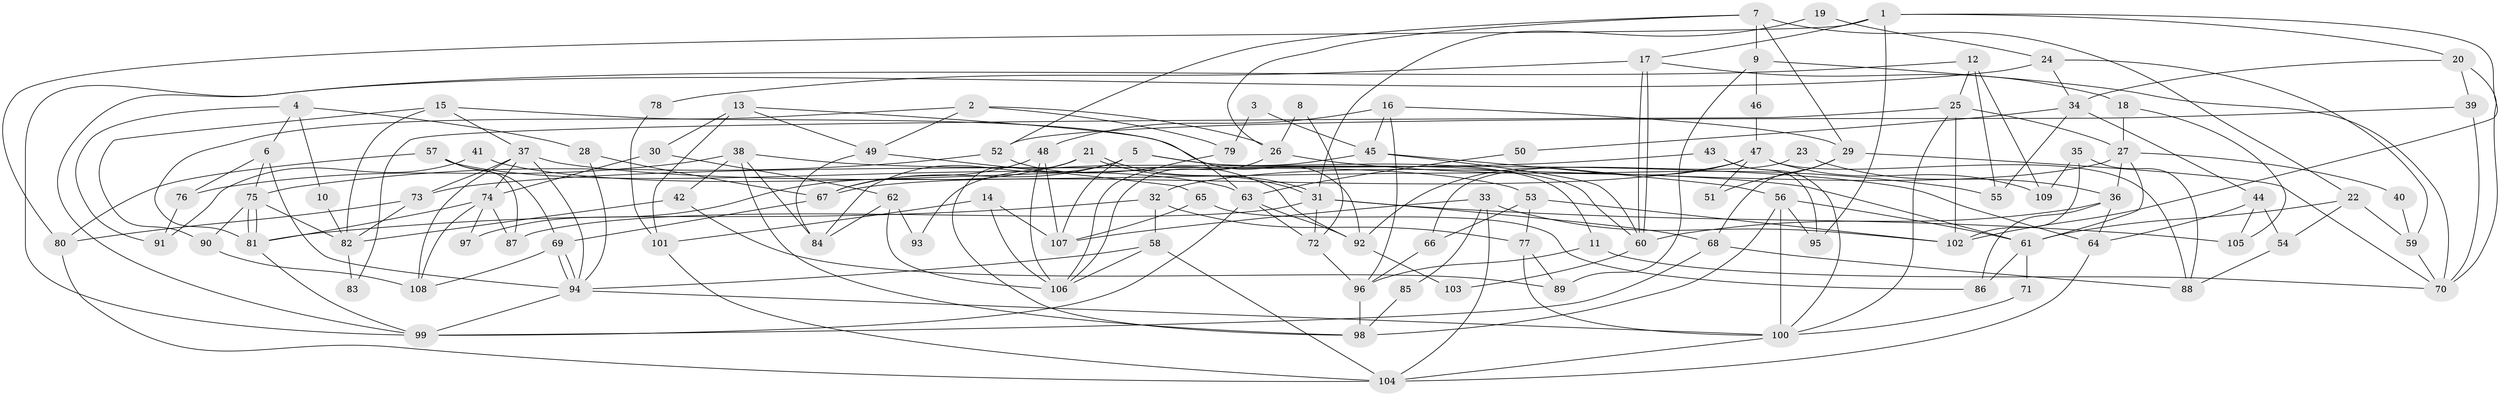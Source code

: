 // coarse degree distribution, {7: 0.11842105263157894, 6: 0.13157894736842105, 3: 0.19736842105263158, 5: 0.14473684210526316, 8: 0.06578947368421052, 4: 0.19736842105263158, 2: 0.11842105263157894, 9: 0.013157894736842105, 10: 0.013157894736842105}
// Generated by graph-tools (version 1.1) at 2025/52/02/27/25 19:52:08]
// undirected, 109 vertices, 218 edges
graph export_dot {
graph [start="1"]
  node [color=gray90,style=filled];
  1;
  2;
  3;
  4;
  5;
  6;
  7;
  8;
  9;
  10;
  11;
  12;
  13;
  14;
  15;
  16;
  17;
  18;
  19;
  20;
  21;
  22;
  23;
  24;
  25;
  26;
  27;
  28;
  29;
  30;
  31;
  32;
  33;
  34;
  35;
  36;
  37;
  38;
  39;
  40;
  41;
  42;
  43;
  44;
  45;
  46;
  47;
  48;
  49;
  50;
  51;
  52;
  53;
  54;
  55;
  56;
  57;
  58;
  59;
  60;
  61;
  62;
  63;
  64;
  65;
  66;
  67;
  68;
  69;
  70;
  71;
  72;
  73;
  74;
  75;
  76;
  77;
  78;
  79;
  80;
  81;
  82;
  83;
  84;
  85;
  86;
  87;
  88;
  89;
  90;
  91;
  92;
  93;
  94;
  95;
  96;
  97;
  98;
  99;
  100;
  101;
  102;
  103;
  104;
  105;
  106;
  107;
  108;
  109;
  1 -- 95;
  1 -- 17;
  1 -- 20;
  1 -- 80;
  1 -- 102;
  2 -- 26;
  2 -- 81;
  2 -- 49;
  2 -- 79;
  3 -- 79;
  3 -- 45;
  4 -- 28;
  4 -- 6;
  4 -- 10;
  4 -- 91;
  5 -- 67;
  5 -- 60;
  5 -- 11;
  5 -- 84;
  5 -- 107;
  6 -- 75;
  6 -- 94;
  6 -- 76;
  7 -- 9;
  7 -- 22;
  7 -- 26;
  7 -- 29;
  7 -- 52;
  8 -- 72;
  8 -- 26;
  9 -- 70;
  9 -- 89;
  9 -- 46;
  10 -- 82;
  11 -- 70;
  11 -- 96;
  12 -- 25;
  12 -- 55;
  12 -- 99;
  12 -- 109;
  13 -- 101;
  13 -- 49;
  13 -- 30;
  13 -- 63;
  14 -- 107;
  14 -- 106;
  14 -- 101;
  15 -- 90;
  15 -- 37;
  15 -- 82;
  15 -- 92;
  16 -- 48;
  16 -- 96;
  16 -- 29;
  16 -- 45;
  17 -- 18;
  17 -- 60;
  17 -- 60;
  17 -- 78;
  18 -- 27;
  18 -- 105;
  19 -- 31;
  19 -- 24;
  20 -- 70;
  20 -- 34;
  20 -- 39;
  21 -- 98;
  21 -- 31;
  21 -- 31;
  21 -- 97;
  22 -- 61;
  22 -- 59;
  22 -- 54;
  23 -- 36;
  23 -- 66;
  24 -- 99;
  24 -- 34;
  24 -- 59;
  25 -- 102;
  25 -- 100;
  25 -- 27;
  25 -- 83;
  26 -- 106;
  26 -- 55;
  27 -- 32;
  27 -- 36;
  27 -- 40;
  27 -- 61;
  28 -- 94;
  28 -- 67;
  29 -- 51;
  29 -- 68;
  29 -- 70;
  30 -- 74;
  30 -- 62;
  31 -- 68;
  31 -- 72;
  31 -- 87;
  31 -- 105;
  32 -- 81;
  32 -- 58;
  32 -- 77;
  33 -- 102;
  33 -- 104;
  33 -- 85;
  33 -- 107;
  34 -- 44;
  34 -- 50;
  34 -- 55;
  35 -- 109;
  35 -- 88;
  35 -- 102;
  36 -- 60;
  36 -- 64;
  36 -- 86;
  37 -- 108;
  37 -- 94;
  37 -- 61;
  37 -- 73;
  37 -- 74;
  38 -- 84;
  38 -- 98;
  38 -- 42;
  38 -- 64;
  38 -- 76;
  39 -- 52;
  39 -- 70;
  40 -- 59;
  41 -- 91;
  41 -- 53;
  42 -- 82;
  42 -- 89;
  43 -- 73;
  43 -- 100;
  43 -- 95;
  44 -- 64;
  44 -- 54;
  44 -- 105;
  45 -- 56;
  45 -- 60;
  45 -- 93;
  46 -- 47;
  47 -- 92;
  47 -- 67;
  47 -- 51;
  47 -- 88;
  47 -- 109;
  48 -- 107;
  48 -- 106;
  48 -- 67;
  49 -- 65;
  49 -- 84;
  50 -- 63;
  52 -- 92;
  52 -- 75;
  53 -- 102;
  53 -- 77;
  53 -- 66;
  54 -- 88;
  56 -- 100;
  56 -- 61;
  56 -- 95;
  56 -- 98;
  57 -- 80;
  57 -- 63;
  57 -- 69;
  57 -- 87;
  58 -- 94;
  58 -- 104;
  58 -- 106;
  59 -- 70;
  60 -- 103;
  61 -- 71;
  61 -- 86;
  62 -- 84;
  62 -- 93;
  62 -- 106;
  63 -- 99;
  63 -- 72;
  63 -- 92;
  64 -- 104;
  65 -- 86;
  65 -- 107;
  66 -- 96;
  67 -- 69;
  68 -- 99;
  68 -- 88;
  69 -- 94;
  69 -- 94;
  69 -- 108;
  71 -- 100;
  72 -- 96;
  73 -- 82;
  73 -- 80;
  74 -- 87;
  74 -- 81;
  74 -- 97;
  74 -- 108;
  75 -- 81;
  75 -- 81;
  75 -- 82;
  75 -- 90;
  76 -- 91;
  77 -- 100;
  77 -- 89;
  78 -- 101;
  79 -- 106;
  80 -- 104;
  81 -- 99;
  82 -- 83;
  85 -- 98;
  90 -- 108;
  92 -- 103;
  94 -- 99;
  94 -- 100;
  96 -- 98;
  100 -- 104;
  101 -- 104;
}
